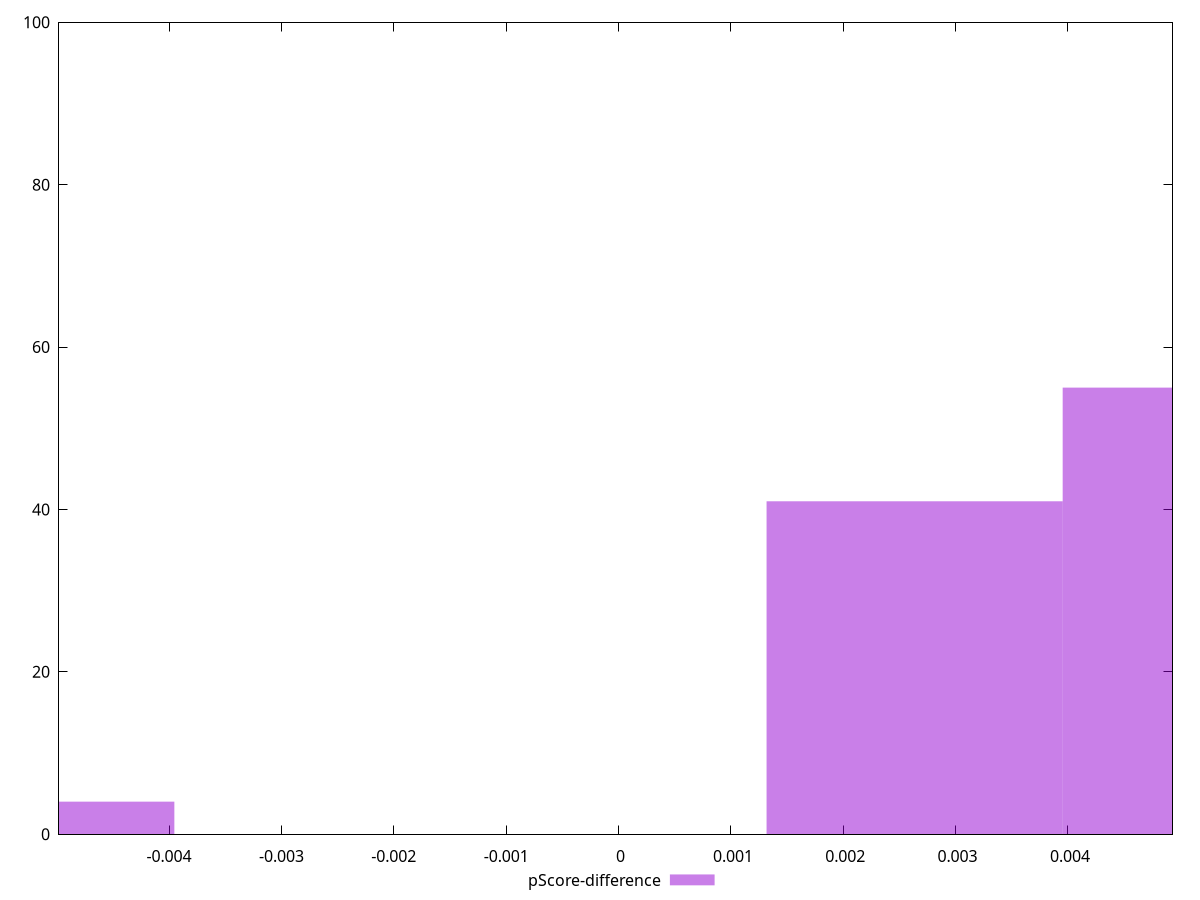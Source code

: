 reset

$pScoreDifference <<EOF
0.005270449918987465 55
-0.005270449918987465 4
0.0026352249594937325 41
EOF

set key outside below
set boxwidth 0.0026352249594937325
set xrange [-0.004979447683383653:0.004930225798243204]
set yrange [0:100]
set trange [0:100]
set style fill transparent solid 0.5 noborder
set terminal svg size 640, 490 enhanced background rgb 'white'
set output "reports/report_00033_2021-03-01T14-23-16.841Z/first-contentful-paint/samples/astro-inner-cached/pScore-difference/histogram.svg"

plot $pScoreDifference title "pScore-difference" with boxes

reset
